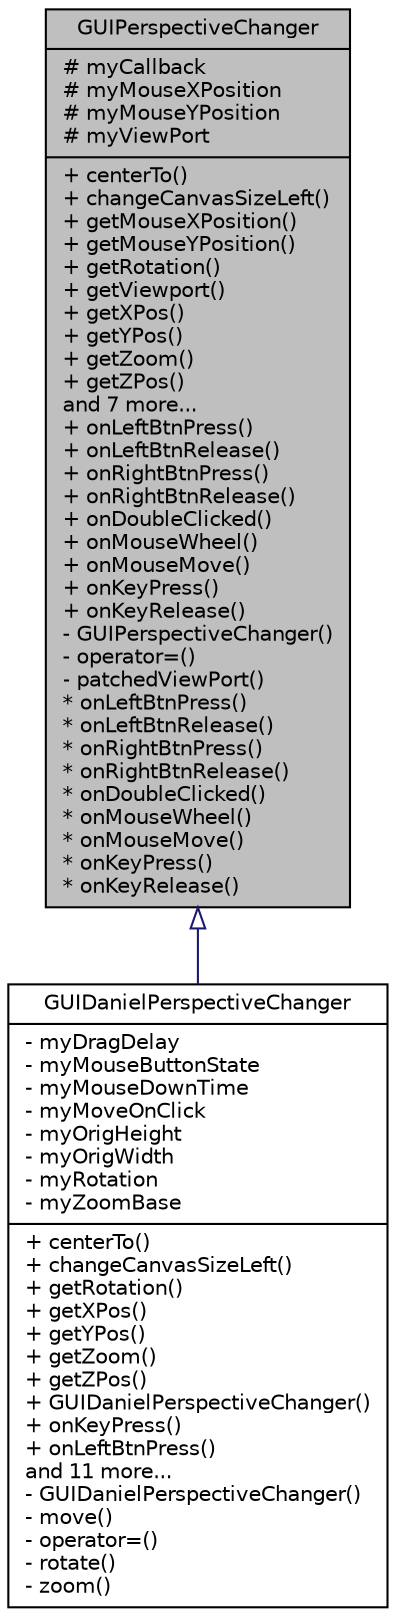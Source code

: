 digraph "GUIPerspectiveChanger"
{
  edge [fontname="Helvetica",fontsize="10",labelfontname="Helvetica",labelfontsize="10"];
  node [fontname="Helvetica",fontsize="10",shape=record];
  Node0 [label="{GUIPerspectiveChanger\n|# myCallback\l# myMouseXPosition\l# myMouseYPosition\l# myViewPort\l|+ centerTo()\l+ changeCanvasSizeLeft()\l+ getMouseXPosition()\l+ getMouseYPosition()\l+ getRotation()\l+ getViewport()\l+ getXPos()\l+ getYPos()\l+ getZoom()\l+ getZPos()\land 7 more...\l+ onLeftBtnPress()\l+ onLeftBtnRelease()\l+ onRightBtnPress()\l+ onRightBtnRelease()\l+ onDoubleClicked()\l+ onMouseWheel()\l+ onMouseMove()\l+ onKeyPress()\l+ onKeyRelease()\l- GUIPerspectiveChanger()\l- operator=()\l- patchedViewPort()\l* onLeftBtnPress()\l* onLeftBtnRelease()\l* onRightBtnPress()\l* onRightBtnRelease()\l* onDoubleClicked()\l* onMouseWheel()\l* onMouseMove()\l* onKeyPress()\l* onKeyRelease()\l}",height=0.2,width=0.4,color="black", fillcolor="grey75", style="filled", fontcolor="black"];
  Node0 -> Node1 [dir="back",color="midnightblue",fontsize="10",style="solid",arrowtail="onormal",fontname="Helvetica"];
  Node1 [label="{GUIDanielPerspectiveChanger\n|- myDragDelay\l- myMouseButtonState\l- myMouseDownTime\l- myMoveOnClick\l- myOrigHeight\l- myOrigWidth\l- myRotation\l- myZoomBase\l|+ centerTo()\l+ changeCanvasSizeLeft()\l+ getRotation()\l+ getXPos()\l+ getYPos()\l+ getZoom()\l+ getZPos()\l+ GUIDanielPerspectiveChanger()\l+ onKeyPress()\l+ onLeftBtnPress()\land 11 more...\l- GUIDanielPerspectiveChanger()\l- move()\l- operator=()\l- rotate()\l- zoom()\l}",height=0.2,width=0.4,color="black", fillcolor="white", style="filled",URL="$db/dc0/class_g_u_i_daniel_perspective_changer.html"];
}
